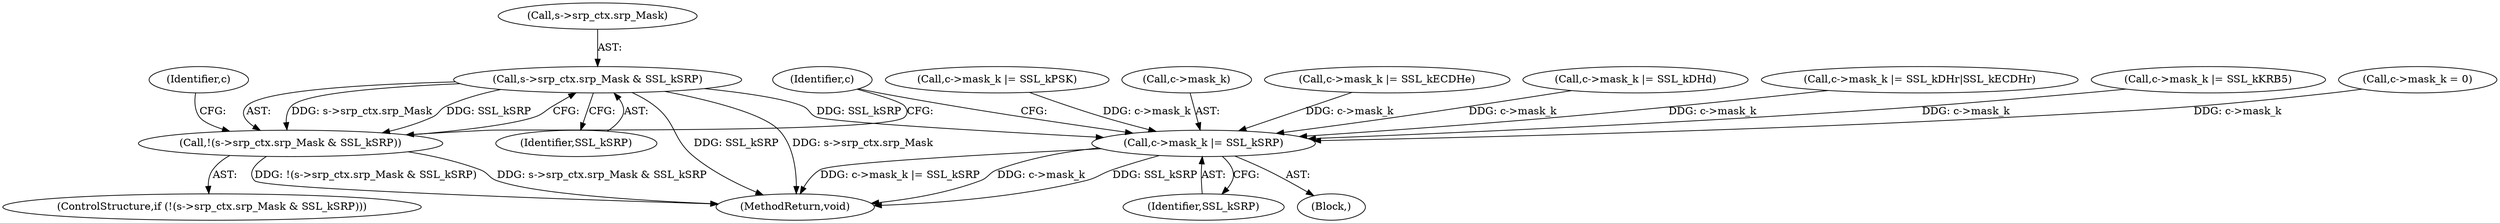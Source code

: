 digraph "0_openssl_80bd7b41b30af6ee96f519e629463583318de3b0@pointer" {
"1000214" [label="(Call,s->srp_ctx.srp_Mask & SSL_kSRP)"];
"1000213" [label="(Call,!(s->srp_ctx.srp_Mask & SSL_kSRP))"];
"1000227" [label="(Call,c->mask_k |= SSL_kSRP)"];
"1000224" [label="(Identifier,c)"];
"1000150" [label="(Call,c->mask_k |= SSL_kDHr|SSL_kECDHr)"];
"1000234" [label="(Identifier,c)"];
"1000237" [label="(MethodReturn,void)"];
"1000227" [label="(Call,c->mask_k |= SSL_kSRP)"];
"1000214" [label="(Call,s->srp_ctx.srp_Mask & SSL_kSRP)"];
"1000191" [label="(Call,c->mask_k |= SSL_kKRB5)"];
"1000231" [label="(Identifier,SSL_kSRP)"];
"1000215" [label="(Call,s->srp_ctx.srp_Mask)"];
"1000212" [label="(ControlStructure,if (!(s->srp_ctx.srp_Mask & SSL_kSRP)))"];
"1000221" [label="(Block,)"];
"1000117" [label="(Call,c->mask_k = 0)"];
"1000213" [label="(Call,!(s->srp_ctx.srp_Mask & SSL_kSRP))"];
"1000207" [label="(Call,c->mask_k |= SSL_kPSK)"];
"1000228" [label="(Call,c->mask_k)"];
"1000220" [label="(Identifier,SSL_kSRP)"];
"1000174" [label="(Call,c->mask_k |= SSL_kECDHe)"];
"1000163" [label="(Call,c->mask_k |= SSL_kDHd)"];
"1000214" -> "1000213"  [label="AST: "];
"1000214" -> "1000220"  [label="CFG: "];
"1000215" -> "1000214"  [label="AST: "];
"1000220" -> "1000214"  [label="AST: "];
"1000213" -> "1000214"  [label="CFG: "];
"1000214" -> "1000237"  [label="DDG: SSL_kSRP"];
"1000214" -> "1000237"  [label="DDG: s->srp_ctx.srp_Mask"];
"1000214" -> "1000213"  [label="DDG: s->srp_ctx.srp_Mask"];
"1000214" -> "1000213"  [label="DDG: SSL_kSRP"];
"1000214" -> "1000227"  [label="DDG: SSL_kSRP"];
"1000213" -> "1000212"  [label="AST: "];
"1000224" -> "1000213"  [label="CFG: "];
"1000234" -> "1000213"  [label="CFG: "];
"1000213" -> "1000237"  [label="DDG: s->srp_ctx.srp_Mask & SSL_kSRP"];
"1000213" -> "1000237"  [label="DDG: !(s->srp_ctx.srp_Mask & SSL_kSRP)"];
"1000227" -> "1000221"  [label="AST: "];
"1000227" -> "1000231"  [label="CFG: "];
"1000228" -> "1000227"  [label="AST: "];
"1000231" -> "1000227"  [label="AST: "];
"1000234" -> "1000227"  [label="CFG: "];
"1000227" -> "1000237"  [label="DDG: c->mask_k |= SSL_kSRP"];
"1000227" -> "1000237"  [label="DDG: c->mask_k"];
"1000227" -> "1000237"  [label="DDG: SSL_kSRP"];
"1000163" -> "1000227"  [label="DDG: c->mask_k"];
"1000150" -> "1000227"  [label="DDG: c->mask_k"];
"1000207" -> "1000227"  [label="DDG: c->mask_k"];
"1000117" -> "1000227"  [label="DDG: c->mask_k"];
"1000191" -> "1000227"  [label="DDG: c->mask_k"];
"1000174" -> "1000227"  [label="DDG: c->mask_k"];
}
